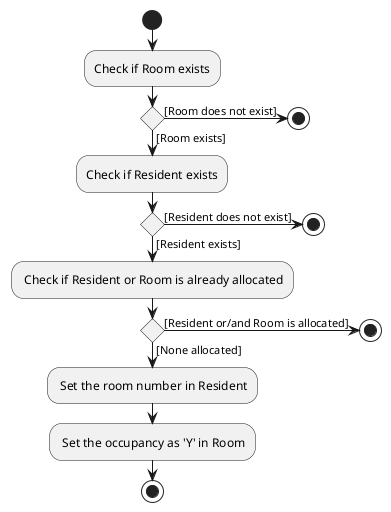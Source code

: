 @startuml
'https://plantuml.com/activity-diagram-beta

start
:Check if Room exists;
if () then ([Room exists])
    :Check if Resident exists;
    if () then ([Resident exists])
        : Check if Resident or Room is already allocated;
        if () then ([None allocated])
            : Set the room number in Resident;
            : Set the occupancy as 'Y' in Room;
            stop
        else ([Resident or/and Room is allocated])
            stop
    endif
    else ([Resident does not exist])
        stop
   endif

else ([Room does not exist])
    stop
@enduml

